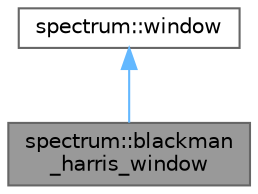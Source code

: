 digraph "spectrum::blackman_harris_window"
{
 // LATEX_PDF_SIZE
  bgcolor="transparent";
  edge [fontname=Helvetica,fontsize=10,labelfontname=Helvetica,labelfontsize=10];
  node [fontname=Helvetica,fontsize=10,shape=box,height=0.2,width=0.4];
  Node1 [label="spectrum::blackman\l_harris_window",height=0.2,width=0.4,color="gray40", fillcolor="grey60", style="filled", fontcolor="black",tooltip="Defines a Blackman-Harris window."];
  Node2 -> Node1 [dir="back",color="steelblue1",style="solid"];
  Node2 [label="spectrum::window",height=0.2,width=0.4,color="gray40", fillcolor="white", style="filled",URL="$structspectrum_1_1window.html",tooltip="Defines a window."];
}

